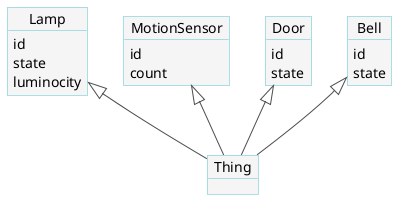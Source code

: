@startuml

skinparam object {
  BackgroundColor #f5f5f5
  ArrowColor #4c4c4c
  BorderColor #5dc0cf
}

object Bell

Bell : id 
Bell : state 

object Door

Door : id 
Door : state

object MotionSensor

MotionSensor : id 
MotionSensor : count 

object Lamp

Lamp : id 
Lamp : state 
Lamp : luminocity

object Thing

Thing -up-|> Bell
Thing -up-|> Door
Thing -up-|> MotionSensor
Thing -up-|> Lamp
@enduml
